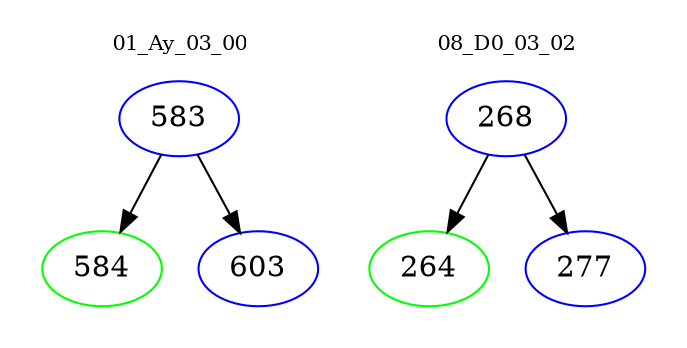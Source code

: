 digraph{
subgraph cluster_0 {
color = white
label = "01_Ay_03_00";
fontsize=10;
T0_583 [label="583", color="blue"]
T0_583 -> T0_584 [color="black"]
T0_584 [label="584", color="green"]
T0_583 -> T0_603 [color="black"]
T0_603 [label="603", color="blue"]
}
subgraph cluster_1 {
color = white
label = "08_D0_03_02";
fontsize=10;
T1_268 [label="268", color="blue"]
T1_268 -> T1_264 [color="black"]
T1_264 [label="264", color="green"]
T1_268 -> T1_277 [color="black"]
T1_277 [label="277", color="blue"]
}
}
